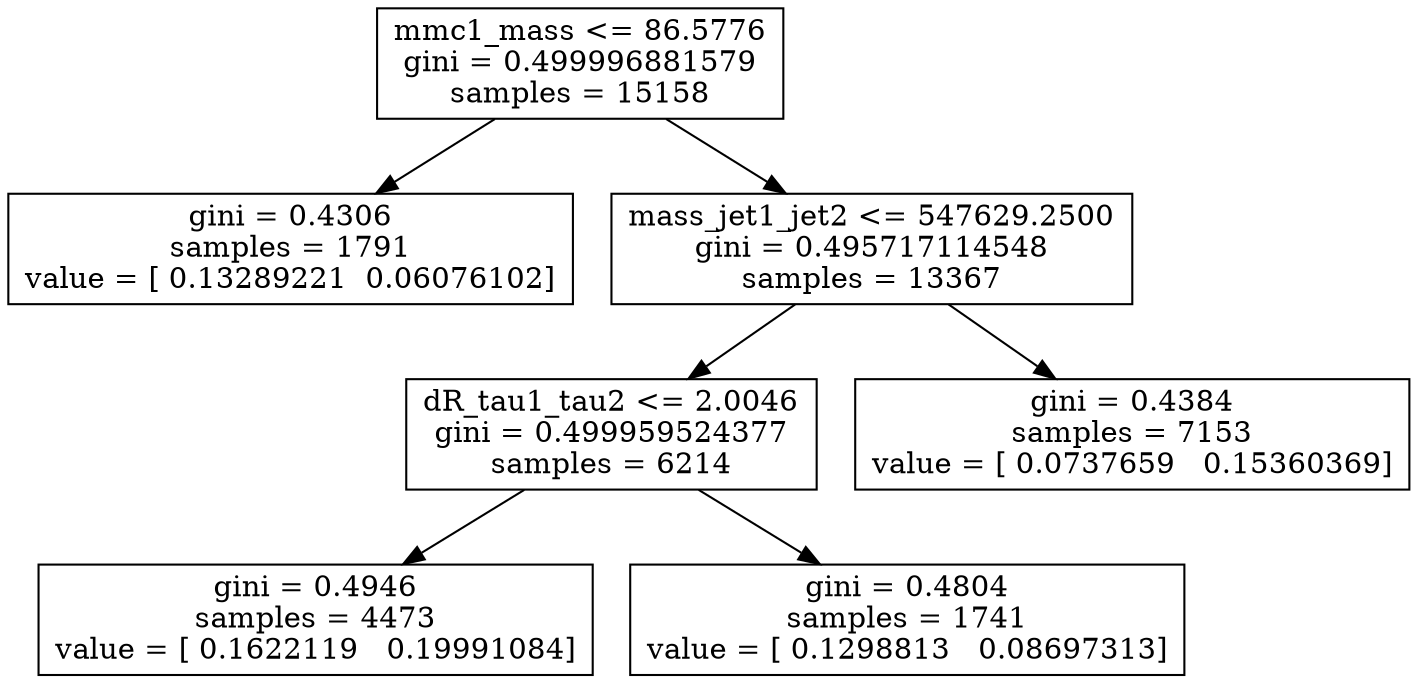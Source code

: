 digraph Tree {
0 [label="mmc1_mass <= 86.5776\ngini = 0.499996881579\nsamples = 15158", shape="box"] ;
1 [label="gini = 0.4306\nsamples = 1791\nvalue = [ 0.13289221  0.06076102]", shape="box"] ;
0 -> 1 ;
2 [label="mass_jet1_jet2 <= 547629.2500\ngini = 0.495717114548\nsamples = 13367", shape="box"] ;
0 -> 2 ;
3 [label="dR_tau1_tau2 <= 2.0046\ngini = 0.499959524377\nsamples = 6214", shape="box"] ;
2 -> 3 ;
4 [label="gini = 0.4946\nsamples = 4473\nvalue = [ 0.1622119   0.19991084]", shape="box"] ;
3 -> 4 ;
5 [label="gini = 0.4804\nsamples = 1741\nvalue = [ 0.1298813   0.08697313]", shape="box"] ;
3 -> 5 ;
6 [label="gini = 0.4384\nsamples = 7153\nvalue = [ 0.0737659   0.15360369]", shape="box"] ;
2 -> 6 ;
}